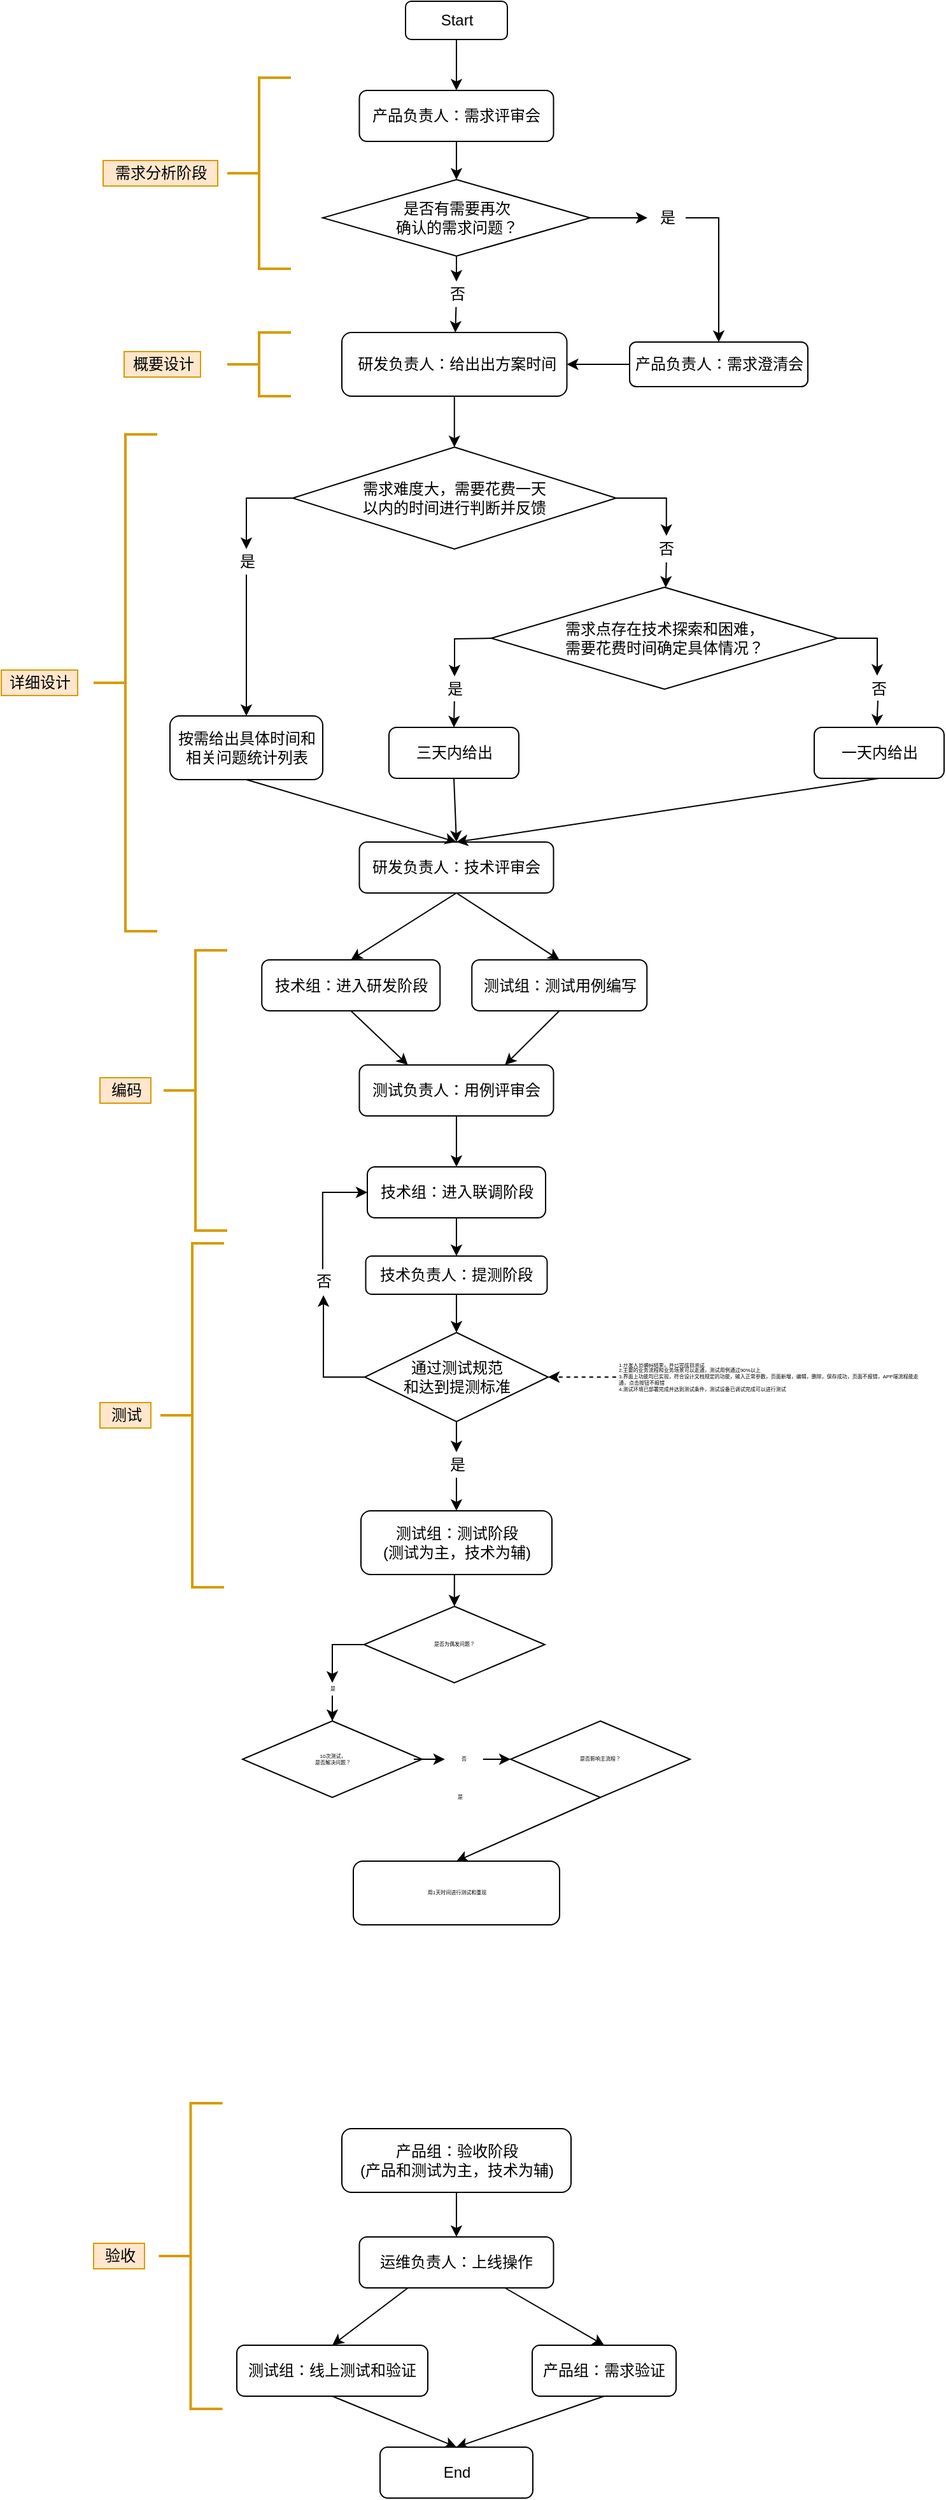 <mxfile version="14.0.1" type="github">
  <diagram id="TA-FUFab7nw_JOYcnHtT" name="第 1 页">
    <mxGraphModel dx="813" dy="435" grid="1" gridSize="10" guides="1" tooltips="1" connect="1" arrows="1" fold="1" page="1" pageScale="1" pageWidth="827" pageHeight="1169" math="0" shadow="0">
      <root>
        <mxCell id="0" />
        <mxCell id="1" parent="0" />
        <mxCell id="2TGBst09kyb7uebUgkE0-3" style="edgeStyle=orthogonalEdgeStyle;rounded=0;orthogonalLoop=1;jettySize=auto;html=1;exitX=0.5;exitY=1;exitDx=0;exitDy=0;entryX=0.5;entryY=0;entryDx=0;entryDy=0;" parent="1" source="2TGBst09kyb7uebUgkE0-1" target="2TGBst09kyb7uebUgkE0-2" edge="1">
          <mxGeometry relative="1" as="geometry" />
        </mxCell>
        <mxCell id="2TGBst09kyb7uebUgkE0-1" value="Start" style="rounded=1;whiteSpace=wrap;html=1;" parent="1" vertex="1">
          <mxGeometry x="407.5" y="10" width="80" height="30" as="geometry" />
        </mxCell>
        <mxCell id="hAHhUFIz-8pFZhc0w7Rz-2" style="rounded=0;orthogonalLoop=1;jettySize=auto;html=1;exitX=0.5;exitY=1;exitDx=0;exitDy=0;entryX=0.5;entryY=0;entryDx=0;entryDy=0;" parent="1" source="2TGBst09kyb7uebUgkE0-2" target="hAHhUFIz-8pFZhc0w7Rz-1" edge="1">
          <mxGeometry relative="1" as="geometry" />
        </mxCell>
        <mxCell id="2TGBst09kyb7uebUgkE0-2" value="产品负责人：需求评审会" style="rounded=1;whiteSpace=wrap;html=1;" parent="1" vertex="1">
          <mxGeometry x="371.25" y="80" width="152.5" height="40" as="geometry" />
        </mxCell>
        <mxCell id="hAHhUFIz-8pFZhc0w7Rz-32" style="edgeStyle=none;rounded=0;orthogonalLoop=1;jettySize=auto;html=1;exitX=0;exitY=0.5;exitDx=0;exitDy=0;entryX=1;entryY=0.5;entryDx=0;entryDy=0;" parent="1" source="2TGBst09kyb7uebUgkE0-5" target="hAHhUFIz-8pFZhc0w7Rz-7" edge="1">
          <mxGeometry relative="1" as="geometry" />
        </mxCell>
        <mxCell id="2TGBst09kyb7uebUgkE0-5" value="产品负责人：需求澄清会" style="rounded=1;whiteSpace=wrap;html=1;" parent="1" vertex="1">
          <mxGeometry x="583.5" y="277.5" width="140" height="35" as="geometry" />
        </mxCell>
        <mxCell id="2TGBst09kyb7uebUgkE0-7" value="研发负责人：技术评审会" style="rounded=1;whiteSpace=wrap;html=1;" parent="1" vertex="1">
          <mxGeometry x="371.25" y="670" width="152.5" height="40" as="geometry" />
        </mxCell>
        <mxCell id="2TGBst09kyb7uebUgkE0-15" style="rounded=0;orthogonalLoop=1;jettySize=auto;html=1;exitX=0.5;exitY=1;exitDx=0;exitDy=0;entryX=0.5;entryY=0;entryDx=0;entryDy=0;" parent="1" source="2TGBst09kyb7uebUgkE0-7" target="2TGBst09kyb7uebUgkE0-12" edge="1">
          <mxGeometry relative="1" as="geometry">
            <mxPoint x="446.25" y="820" as="sourcePoint" />
          </mxGeometry>
        </mxCell>
        <mxCell id="2TGBst09kyb7uebUgkE0-16" style="edgeStyle=none;rounded=0;orthogonalLoop=1;jettySize=auto;html=1;exitX=0.5;exitY=1;exitDx=0;exitDy=0;entryX=0.5;entryY=0;entryDx=0;entryDy=0;" parent="1" source="2TGBst09kyb7uebUgkE0-7" target="2TGBst09kyb7uebUgkE0-13" edge="1">
          <mxGeometry relative="1" as="geometry">
            <mxPoint x="446.25" y="820" as="sourcePoint" />
          </mxGeometry>
        </mxCell>
        <mxCell id="2TGBst09kyb7uebUgkE0-18" style="edgeStyle=none;rounded=0;orthogonalLoop=1;jettySize=auto;html=1;exitX=0.5;exitY=1;exitDx=0;exitDy=0;entryX=0.25;entryY=0;entryDx=0;entryDy=0;" parent="1" source="2TGBst09kyb7uebUgkE0-12" target="2TGBst09kyb7uebUgkE0-17" edge="1">
          <mxGeometry relative="1" as="geometry" />
        </mxCell>
        <mxCell id="2TGBst09kyb7uebUgkE0-12" value="技术组：进入研发阶段" style="rounded=1;whiteSpace=wrap;html=1;" parent="1" vertex="1">
          <mxGeometry x="294.62" y="762.5" width="140" height="40" as="geometry" />
        </mxCell>
        <mxCell id="2TGBst09kyb7uebUgkE0-19" style="edgeStyle=none;rounded=0;orthogonalLoop=1;jettySize=auto;html=1;exitX=0.5;exitY=1;exitDx=0;exitDy=0;entryX=0.75;entryY=0;entryDx=0;entryDy=0;" parent="1" source="2TGBst09kyb7uebUgkE0-13" target="2TGBst09kyb7uebUgkE0-17" edge="1">
          <mxGeometry relative="1" as="geometry" />
        </mxCell>
        <mxCell id="2TGBst09kyb7uebUgkE0-13" value="测试组：测试用例编写" style="rounded=1;whiteSpace=wrap;html=1;" parent="1" vertex="1">
          <mxGeometry x="459.62" y="762.5" width="137.5" height="40" as="geometry" />
        </mxCell>
        <mxCell id="2TGBst09kyb7uebUgkE0-21" style="edgeStyle=none;rounded=0;orthogonalLoop=1;jettySize=auto;html=1;exitX=0.5;exitY=1;exitDx=0;exitDy=0;entryX=0.5;entryY=0;entryDx=0;entryDy=0;" parent="1" source="2TGBst09kyb7uebUgkE0-17" target="2TGBst09kyb7uebUgkE0-20" edge="1">
          <mxGeometry relative="1" as="geometry" />
        </mxCell>
        <mxCell id="2TGBst09kyb7uebUgkE0-17" value="测试负责人：用例评审会" style="rounded=1;whiteSpace=wrap;html=1;" parent="1" vertex="1">
          <mxGeometry x="371.25" y="845" width="152.5" height="40" as="geometry" />
        </mxCell>
        <mxCell id="2TGBst09kyb7uebUgkE0-23" style="edgeStyle=none;rounded=0;orthogonalLoop=1;jettySize=auto;html=1;exitX=0.5;exitY=1;exitDx=0;exitDy=0;entryX=0.5;entryY=0;entryDx=0;entryDy=0;" parent="1" source="2TGBst09kyb7uebUgkE0-20" target="2TGBst09kyb7uebUgkE0-22" edge="1">
          <mxGeometry relative="1" as="geometry" />
        </mxCell>
        <mxCell id="2TGBst09kyb7uebUgkE0-20" value="技术组：进入联调阶段" style="rounded=1;whiteSpace=wrap;html=1;" parent="1" vertex="1">
          <mxGeometry x="377.5" y="925" width="140" height="40" as="geometry" />
        </mxCell>
        <mxCell id="2TGBst09kyb7uebUgkE0-25" style="edgeStyle=none;rounded=0;orthogonalLoop=1;jettySize=auto;html=1;exitX=0.5;exitY=1;exitDx=0;exitDy=0;entryX=0.5;entryY=0;entryDx=0;entryDy=0;" parent="1" source="hAHhUFIz-8pFZhc0w7Rz-44" target="2TGBst09kyb7uebUgkE0-24" edge="1">
          <mxGeometry relative="1" as="geometry" />
        </mxCell>
        <mxCell id="2TGBst09kyb7uebUgkE0-22" value="技术负责人：提测阶段" style="rounded=1;whiteSpace=wrap;html=1;" parent="1" vertex="1">
          <mxGeometry x="376.25" y="995" width="142.5" height="30" as="geometry" />
        </mxCell>
        <mxCell id="vPEyHsW2rgMUCKKnFyaP-20" style="edgeStyle=orthogonalEdgeStyle;rounded=0;orthogonalLoop=1;jettySize=auto;html=1;exitX=0.5;exitY=1;exitDx=0;exitDy=0;entryX=0.5;entryY=0;entryDx=0;entryDy=0;fontSize=4;fontColor=#FFB570;" edge="1" parent="1" source="2TGBst09kyb7uebUgkE0-24" target="vPEyHsW2rgMUCKKnFyaP-19">
          <mxGeometry relative="1" as="geometry" />
        </mxCell>
        <mxCell id="2TGBst09kyb7uebUgkE0-24" value="测试组：测试阶段&lt;br&gt;(测试为主，技术为辅)" style="rounded=1;whiteSpace=wrap;html=1;" parent="1" vertex="1">
          <mxGeometry x="372.5" y="1195" width="150" height="50" as="geometry" />
        </mxCell>
        <mxCell id="2TGBst09kyb7uebUgkE0-30" style="edgeStyle=none;rounded=0;orthogonalLoop=1;jettySize=auto;html=1;exitX=0.5;exitY=1;exitDx=0;exitDy=0;entryX=0.5;entryY=0;entryDx=0;entryDy=0;" parent="1" source="2TGBst09kyb7uebUgkE0-26" target="2TGBst09kyb7uebUgkE0-29" edge="1">
          <mxGeometry relative="1" as="geometry" />
        </mxCell>
        <mxCell id="2TGBst09kyb7uebUgkE0-26" value="产品组：验收阶段&lt;br&gt;(产品和测试为主，技术为辅)" style="rounded=1;whiteSpace=wrap;html=1;" parent="1" vertex="1">
          <mxGeometry x="357.5" y="1680" width="180" height="50" as="geometry" />
        </mxCell>
        <mxCell id="2TGBst09kyb7uebUgkE0-33" style="edgeStyle=none;rounded=0;orthogonalLoop=1;jettySize=auto;html=1;exitX=0.25;exitY=1;exitDx=0;exitDy=0;entryX=0.5;entryY=0;entryDx=0;entryDy=0;" parent="1" source="2TGBst09kyb7uebUgkE0-29" target="2TGBst09kyb7uebUgkE0-31" edge="1">
          <mxGeometry relative="1" as="geometry" />
        </mxCell>
        <mxCell id="2TGBst09kyb7uebUgkE0-34" style="edgeStyle=none;rounded=0;orthogonalLoop=1;jettySize=auto;html=1;exitX=0.75;exitY=1;exitDx=0;exitDy=0;entryX=0.5;entryY=0;entryDx=0;entryDy=0;" parent="1" source="2TGBst09kyb7uebUgkE0-29" target="2TGBst09kyb7uebUgkE0-32" edge="1">
          <mxGeometry relative="1" as="geometry" />
        </mxCell>
        <mxCell id="2TGBst09kyb7uebUgkE0-29" value="运维负责人：上线操作" style="rounded=1;whiteSpace=wrap;html=1;" parent="1" vertex="1">
          <mxGeometry x="371.25" y="1765" width="152.5" height="40" as="geometry" />
        </mxCell>
        <mxCell id="2TGBst09kyb7uebUgkE0-36" style="edgeStyle=none;rounded=0;orthogonalLoop=1;jettySize=auto;html=1;exitX=0.5;exitY=1;exitDx=0;exitDy=0;entryX=0.5;entryY=0;entryDx=0;entryDy=0;" parent="1" source="2TGBst09kyb7uebUgkE0-31" target="2TGBst09kyb7uebUgkE0-35" edge="1">
          <mxGeometry relative="1" as="geometry" />
        </mxCell>
        <mxCell id="2TGBst09kyb7uebUgkE0-31" value="测试组：线上测试和验证" style="rounded=1;whiteSpace=wrap;html=1;" parent="1" vertex="1">
          <mxGeometry x="275" y="1850" width="150" height="40" as="geometry" />
        </mxCell>
        <mxCell id="2TGBst09kyb7uebUgkE0-37" style="edgeStyle=none;rounded=0;orthogonalLoop=1;jettySize=auto;html=1;exitX=0.5;exitY=1;exitDx=0;exitDy=0;" parent="1" source="2TGBst09kyb7uebUgkE0-32" edge="1">
          <mxGeometry relative="1" as="geometry">
            <mxPoint x="447.5" y="1930" as="targetPoint" />
          </mxGeometry>
        </mxCell>
        <mxCell id="2TGBst09kyb7uebUgkE0-32" value="产品组：需求验证" style="rounded=1;whiteSpace=wrap;html=1;" parent="1" vertex="1">
          <mxGeometry x="507" y="1850" width="113" height="40" as="geometry" />
        </mxCell>
        <mxCell id="2TGBst09kyb7uebUgkE0-35" value="End" style="rounded=1;whiteSpace=wrap;html=1;" parent="1" vertex="1">
          <mxGeometry x="387.5" y="1930" width="120" height="40" as="geometry" />
        </mxCell>
        <mxCell id="7xkqyvosI3lrS_u9Jpyt-2" value="" style="strokeWidth=2;html=1;shape=mxgraph.flowchart.annotation_2;align=left;labelPosition=right;pointerEvents=1;fillColor=#ffe6cc;strokeColor=#d79b00;" parent="1" vertex="1">
          <mxGeometry x="267.5" y="70" width="50" height="150" as="geometry" />
        </mxCell>
        <mxCell id="7xkqyvosI3lrS_u9Jpyt-3" value="需求分析阶段" style="text;html=1;align=center;verticalAlign=middle;resizable=0;points=[];autosize=1;fillColor=#ffe6cc;strokeColor=#d79b00;" parent="1" vertex="1">
          <mxGeometry x="170" y="135" width="90" height="20" as="geometry" />
        </mxCell>
        <mxCell id="7xkqyvosI3lrS_u9Jpyt-5" value="" style="strokeWidth=2;html=1;shape=mxgraph.flowchart.annotation_2;align=left;labelPosition=right;pointerEvents=1;fillColor=#ffe6cc;strokeColor=#d79b00;" parent="1" vertex="1">
          <mxGeometry x="267.5" y="270" width="50" height="50" as="geometry" />
        </mxCell>
        <mxCell id="7xkqyvosI3lrS_u9Jpyt-6" value="概要设计" style="text;html=1;align=center;verticalAlign=middle;resizable=0;points=[];autosize=1;fillColor=#ffe6cc;strokeColor=#d79b00;" parent="1" vertex="1">
          <mxGeometry x="186.5" y="285" width="60" height="20" as="geometry" />
        </mxCell>
        <mxCell id="7xkqyvosI3lrS_u9Jpyt-8" value="" style="strokeWidth=2;html=1;shape=mxgraph.flowchart.annotation_2;align=left;labelPosition=right;pointerEvents=1;fillColor=#ffe6cc;strokeColor=#d79b00;" parent="1" vertex="1">
          <mxGeometry x="162.5" y="350" width="50" height="390" as="geometry" />
        </mxCell>
        <mxCell id="7xkqyvosI3lrS_u9Jpyt-9" value="详细设计" style="text;html=1;align=center;verticalAlign=middle;resizable=0;points=[];autosize=1;fillColor=#ffe6cc;strokeColor=#d79b00;" parent="1" vertex="1">
          <mxGeometry x="90" y="535" width="60" height="20" as="geometry" />
        </mxCell>
        <mxCell id="hAHhUFIz-8pFZhc0w7Rz-26" style="edgeStyle=none;rounded=0;orthogonalLoop=1;jettySize=auto;html=1;" parent="1" source="hAHhUFIz-8pFZhc0w7Rz-27" target="hAHhUFIz-8pFZhc0w7Rz-7" edge="1">
          <mxGeometry relative="1" as="geometry">
            <mxPoint x="447.5" y="260" as="sourcePoint" />
          </mxGeometry>
        </mxCell>
        <mxCell id="hAHhUFIz-8pFZhc0w7Rz-29" style="edgeStyle=orthogonalEdgeStyle;rounded=0;orthogonalLoop=1;jettySize=auto;html=1;exitX=1;exitY=0.5;exitDx=0;exitDy=0;entryX=0.5;entryY=0;entryDx=0;entryDy=0;" parent="1" source="hAHhUFIz-8pFZhc0w7Rz-30" target="2TGBst09kyb7uebUgkE0-5" edge="1">
          <mxGeometry relative="1" as="geometry" />
        </mxCell>
        <mxCell id="hAHhUFIz-8pFZhc0w7Rz-1" value="是否有需要再次&lt;br&gt;确认的需求问题？" style="rhombus;whiteSpace=wrap;html=1;" parent="1" vertex="1">
          <mxGeometry x="342.5" y="150" width="210" height="60" as="geometry" />
        </mxCell>
        <mxCell id="vPEyHsW2rgMUCKKnFyaP-2" style="rounded=0;orthogonalLoop=1;jettySize=auto;html=1;entryX=0.5;entryY=0;entryDx=0;entryDy=0;" edge="1" parent="1" source="hAHhUFIz-8pFZhc0w7Rz-7" target="vPEyHsW2rgMUCKKnFyaP-1">
          <mxGeometry relative="1" as="geometry" />
        </mxCell>
        <mxCell id="hAHhUFIz-8pFZhc0w7Rz-7" value="&amp;nbsp;研发负责人：给出出方案时间" style="rounded=1;whiteSpace=wrap;html=1;" parent="1" vertex="1">
          <mxGeometry x="357.5" y="270" width="176.75" height="50" as="geometry" />
        </mxCell>
        <mxCell id="hAHhUFIz-8pFZhc0w7Rz-33" style="edgeStyle=none;rounded=0;orthogonalLoop=1;jettySize=auto;html=1;exitX=0.496;exitY=0.976;exitDx=0;exitDy=0;entryX=0.5;entryY=0;entryDx=0;entryDy=0;exitPerimeter=0;" parent="1" source="hAHhUFIz-8pFZhc0w7Rz-34" target="hAHhUFIz-8pFZhc0w7Rz-18" edge="1">
          <mxGeometry relative="1" as="geometry">
            <mxPoint x="602" y="580.0" as="sourcePoint" />
          </mxGeometry>
        </mxCell>
        <mxCell id="hAHhUFIz-8pFZhc0w7Rz-37" style="rounded=0;orthogonalLoop=1;jettySize=auto;html=1;exitX=0.5;exitY=0.952;exitDx=0;exitDy=0;entryX=0.482;entryY=-0.03;entryDx=0;entryDy=0;entryPerimeter=0;exitPerimeter=0;" parent="1" source="hAHhUFIz-8pFZhc0w7Rz-38" target="hAHhUFIz-8pFZhc0w7Rz-19" edge="1">
          <mxGeometry relative="1" as="geometry">
            <mxPoint x="789.12" y="540.9" as="targetPoint" />
          </mxGeometry>
        </mxCell>
        <mxCell id="hAHhUFIz-8pFZhc0w7Rz-9" value="需求点存在技术探索和困难，&lt;br&gt;需要花费时间确定具体情况？" style="rhombus;whiteSpace=wrap;html=1;" parent="1" vertex="1">
          <mxGeometry x="474.87" y="470" width="272" height="80" as="geometry" />
        </mxCell>
        <mxCell id="hAHhUFIz-8pFZhc0w7Rz-40" style="edgeStyle=none;rounded=0;orthogonalLoop=1;jettySize=auto;html=1;exitX=0.5;exitY=1;exitDx=0;exitDy=0;entryX=0.5;entryY=0;entryDx=0;entryDy=0;" parent="1" source="hAHhUFIz-8pFZhc0w7Rz-18" target="2TGBst09kyb7uebUgkE0-7" edge="1">
          <mxGeometry relative="1" as="geometry">
            <mxPoint x="396.115" y="795" as="targetPoint" />
          </mxGeometry>
        </mxCell>
        <mxCell id="hAHhUFIz-8pFZhc0w7Rz-18" value="三天内给出" style="rounded=1;whiteSpace=wrap;html=1;" parent="1" vertex="1">
          <mxGeometry x="394.5" y="580" width="102" height="40" as="geometry" />
        </mxCell>
        <mxCell id="hAHhUFIz-8pFZhc0w7Rz-41" style="edgeStyle=none;rounded=0;orthogonalLoop=1;jettySize=auto;html=1;exitX=0.5;exitY=1;exitDx=0;exitDy=0;entryX=0.5;entryY=0;entryDx=0;entryDy=0;" parent="1" source="hAHhUFIz-8pFZhc0w7Rz-19" target="2TGBst09kyb7uebUgkE0-7" edge="1">
          <mxGeometry relative="1" as="geometry">
            <mxPoint x="447.5" y="795" as="targetPoint" />
          </mxGeometry>
        </mxCell>
        <mxCell id="hAHhUFIz-8pFZhc0w7Rz-19" value="一天内给出" style="rounded=1;whiteSpace=wrap;html=1;" parent="1" vertex="1">
          <mxGeometry x="728.5" y="580" width="102" height="40" as="geometry" />
        </mxCell>
        <mxCell id="hAHhUFIz-8pFZhc0w7Rz-27" value="否" style="text;html=1;align=center;verticalAlign=middle;resizable=0;points=[];autosize=1;" parent="1" vertex="1">
          <mxGeometry x="432.5" y="230" width="30" height="20" as="geometry" />
        </mxCell>
        <mxCell id="hAHhUFIz-8pFZhc0w7Rz-28" style="edgeStyle=none;rounded=0;orthogonalLoop=1;jettySize=auto;html=1;exitX=0.5;exitY=1;exitDx=0;exitDy=0;" parent="1" source="hAHhUFIz-8pFZhc0w7Rz-1" target="hAHhUFIz-8pFZhc0w7Rz-27" edge="1">
          <mxGeometry relative="1" as="geometry">
            <mxPoint x="447.5" y="210" as="sourcePoint" />
            <mxPoint x="447.5" y="260" as="targetPoint" />
          </mxGeometry>
        </mxCell>
        <mxCell id="hAHhUFIz-8pFZhc0w7Rz-30" value="是" style="text;html=1;align=center;verticalAlign=middle;resizable=0;points=[];autosize=1;" parent="1" vertex="1">
          <mxGeometry x="597.5" y="170" width="30" height="20" as="geometry" />
        </mxCell>
        <mxCell id="hAHhUFIz-8pFZhc0w7Rz-31" style="rounded=0;orthogonalLoop=1;jettySize=auto;html=1;exitX=1;exitY=0.5;exitDx=0;exitDy=0;" parent="1" source="hAHhUFIz-8pFZhc0w7Rz-1" target="hAHhUFIz-8pFZhc0w7Rz-30" edge="1">
          <mxGeometry relative="1" as="geometry">
            <mxPoint x="552.5" y="180" as="sourcePoint" />
            <mxPoint x="660" y="275" as="targetPoint" />
          </mxGeometry>
        </mxCell>
        <mxCell id="hAHhUFIz-8pFZhc0w7Rz-34" value="是" style="text;html=1;align=center;verticalAlign=middle;resizable=0;points=[];autosize=1;" parent="1" vertex="1">
          <mxGeometry x="431" y="540" width="30" height="20" as="geometry" />
        </mxCell>
        <mxCell id="hAHhUFIz-8pFZhc0w7Rz-35" style="edgeStyle=orthogonalEdgeStyle;rounded=0;orthogonalLoop=1;jettySize=auto;html=1;entryX=0.5;entryY=0;entryDx=0;entryDy=0;" parent="1" target="hAHhUFIz-8pFZhc0w7Rz-34" edge="1">
          <mxGeometry relative="1" as="geometry">
            <mxPoint x="475" y="510" as="sourcePoint" />
            <mxPoint x="612.5" y="595" as="targetPoint" />
          </mxGeometry>
        </mxCell>
        <mxCell id="hAHhUFIz-8pFZhc0w7Rz-38" value="否" style="text;html=1;align=center;verticalAlign=middle;resizable=0;points=[];autosize=1;" parent="1" vertex="1">
          <mxGeometry x="763.5" y="540" width="30" height="20" as="geometry" />
        </mxCell>
        <mxCell id="hAHhUFIz-8pFZhc0w7Rz-39" style="edgeStyle=orthogonalEdgeStyle;rounded=0;orthogonalLoop=1;jettySize=auto;html=1;exitX=1;exitY=0.5;exitDx=0;exitDy=0;entryX=0.482;entryY=-0.03;entryDx=0;entryDy=0;entryPerimeter=0;" parent="1" source="hAHhUFIz-8pFZhc0w7Rz-9" target="hAHhUFIz-8pFZhc0w7Rz-38" edge="1">
          <mxGeometry relative="1" as="geometry">
            <mxPoint x="748.5" y="510" as="sourcePoint" />
            <mxPoint x="788.164" y="608.8" as="targetPoint" />
            <Array as="points" />
          </mxGeometry>
        </mxCell>
        <mxCell id="vPEyHsW2rgMUCKKnFyaP-13" style="rounded=0;orthogonalLoop=1;jettySize=auto;html=1;exitX=0.498;exitY=0.01;exitDx=0;exitDy=0;entryX=0;entryY=0.5;entryDx=0;entryDy=0;exitPerimeter=0;edgeStyle=orthogonalEdgeStyle;" edge="1" parent="1" source="vPEyHsW2rgMUCKKnFyaP-14" target="2TGBst09kyb7uebUgkE0-20">
          <mxGeometry relative="1" as="geometry" />
        </mxCell>
        <mxCell id="vPEyHsW2rgMUCKKnFyaP-16" style="edgeStyle=orthogonalEdgeStyle;rounded=0;orthogonalLoop=1;jettySize=auto;html=1;exitX=0;exitY=0.5;exitDx=0;exitDy=0;entryX=0.518;entryY=1.039;entryDx=0;entryDy=0;entryPerimeter=0;" edge="1" parent="1" source="hAHhUFIz-8pFZhc0w7Rz-42" target="vPEyHsW2rgMUCKKnFyaP-14">
          <mxGeometry relative="1" as="geometry" />
        </mxCell>
        <mxCell id="hAHhUFIz-8pFZhc0w7Rz-42" value="通过测试规范&lt;br&gt;和达到提测标准" style="rhombus;whiteSpace=wrap;html=1;rounded=0;" parent="1" vertex="1">
          <mxGeometry x="375.5" y="1055" width="144" height="70" as="geometry" />
        </mxCell>
        <mxCell id="hAHhUFIz-8pFZhc0w7Rz-43" style="edgeStyle=none;rounded=0;orthogonalLoop=1;jettySize=auto;html=1;exitX=0.5;exitY=1;exitDx=0;exitDy=0;entryX=0.5;entryY=0;entryDx=0;entryDy=0;" parent="1" source="2TGBst09kyb7uebUgkE0-22" target="hAHhUFIz-8pFZhc0w7Rz-42" edge="1">
          <mxGeometry relative="1" as="geometry">
            <mxPoint x="447.5" y="1025" as="sourcePoint" />
            <mxPoint x="447.5" y="1175" as="targetPoint" />
          </mxGeometry>
        </mxCell>
        <mxCell id="hAHhUFIz-8pFZhc0w7Rz-44" value="是" style="text;html=1;align=center;verticalAlign=middle;resizable=0;points=[];autosize=1;" parent="1" vertex="1">
          <mxGeometry x="432.5" y="1149" width="30" height="20" as="geometry" />
        </mxCell>
        <mxCell id="hAHhUFIz-8pFZhc0w7Rz-45" style="edgeStyle=none;rounded=0;orthogonalLoop=1;jettySize=auto;html=1;exitX=0.5;exitY=1;exitDx=0;exitDy=0;entryX=0.5;entryY=0;entryDx=0;entryDy=0;" parent="1" source="hAHhUFIz-8pFZhc0w7Rz-42" target="hAHhUFIz-8pFZhc0w7Rz-44" edge="1">
          <mxGeometry relative="1" as="geometry">
            <mxPoint x="447.5" y="1125" as="sourcePoint" />
            <mxPoint x="447.5" y="1195" as="targetPoint" />
          </mxGeometry>
        </mxCell>
        <mxCell id="hAHhUFIz-8pFZhc0w7Rz-52" value="" style="strokeWidth=2;html=1;shape=mxgraph.flowchart.annotation_2;align=left;labelPosition=right;pointerEvents=1;fillColor=#ffe6cc;strokeColor=#d79b00;" parent="1" vertex="1">
          <mxGeometry x="217.5" y="755" width="50" height="220" as="geometry" />
        </mxCell>
        <mxCell id="hAHhUFIz-8pFZhc0w7Rz-53" value="编码" style="text;html=1;align=center;verticalAlign=middle;resizable=0;points=[];autosize=1;fillColor=#ffe6cc;strokeColor=#d79b00;" parent="1" vertex="1">
          <mxGeometry x="167.5" y="855" width="40" height="20" as="geometry" />
        </mxCell>
        <mxCell id="hAHhUFIz-8pFZhc0w7Rz-54" value="" style="strokeWidth=2;html=1;shape=mxgraph.flowchart.annotation_2;align=left;labelPosition=right;pointerEvents=1;fillColor=#ffe6cc;strokeColor=#d79b00;" parent="1" vertex="1">
          <mxGeometry x="215" y="985" width="50" height="270" as="geometry" />
        </mxCell>
        <mxCell id="hAHhUFIz-8pFZhc0w7Rz-55" value="测试" style="text;html=1;align=center;verticalAlign=middle;resizable=0;points=[];autosize=1;fillColor=#ffe6cc;strokeColor=#d79b00;" parent="1" vertex="1">
          <mxGeometry x="167.5" y="1110" width="40" height="20" as="geometry" />
        </mxCell>
        <mxCell id="hAHhUFIz-8pFZhc0w7Rz-56" value="" style="strokeWidth=2;html=1;shape=mxgraph.flowchart.annotation_2;align=left;labelPosition=right;pointerEvents=1;fillColor=#ffe6cc;strokeColor=#d79b00;" parent="1" vertex="1">
          <mxGeometry x="213.75" y="1660" width="50" height="240" as="geometry" />
        </mxCell>
        <mxCell id="hAHhUFIz-8pFZhc0w7Rz-57" value="验收" style="text;html=1;align=center;verticalAlign=middle;resizable=0;points=[];autosize=1;fillColor=#ffe6cc;strokeColor=#d79b00;" parent="1" vertex="1">
          <mxGeometry x="162.5" y="1770" width="40" height="20" as="geometry" />
        </mxCell>
        <mxCell id="vPEyHsW2rgMUCKKnFyaP-5" style="edgeStyle=orthogonalEdgeStyle;rounded=0;orthogonalLoop=1;jettySize=auto;html=1;exitX=0.5;exitY=1;exitDx=0;exitDy=0;exitPerimeter=0;" edge="1" parent="1" source="vPEyHsW2rgMUCKKnFyaP-6" target="vPEyHsW2rgMUCKKnFyaP-3">
          <mxGeometry relative="1" as="geometry" />
        </mxCell>
        <mxCell id="vPEyHsW2rgMUCKKnFyaP-8" style="rounded=0;orthogonalLoop=1;jettySize=auto;html=1;exitX=0.509;exitY=1.025;exitDx=0;exitDy=0;exitPerimeter=0;" edge="1" parent="1" source="vPEyHsW2rgMUCKKnFyaP-9" target="hAHhUFIz-8pFZhc0w7Rz-9">
          <mxGeometry relative="1" as="geometry" />
        </mxCell>
        <mxCell id="vPEyHsW2rgMUCKKnFyaP-1" value="需求难度大，需要花费一天&lt;br&gt;以内的时间进行判断并反馈" style="rhombus;whiteSpace=wrap;html=1;" vertex="1" parent="1">
          <mxGeometry x="318.88" y="360" width="254" height="80" as="geometry" />
        </mxCell>
        <mxCell id="vPEyHsW2rgMUCKKnFyaP-12" style="edgeStyle=none;rounded=0;orthogonalLoop=1;jettySize=auto;html=1;exitX=0.5;exitY=1;exitDx=0;exitDy=0;entryX=0.5;entryY=0;entryDx=0;entryDy=0;" edge="1" parent="1" source="vPEyHsW2rgMUCKKnFyaP-3" target="2TGBst09kyb7uebUgkE0-7">
          <mxGeometry relative="1" as="geometry" />
        </mxCell>
        <mxCell id="vPEyHsW2rgMUCKKnFyaP-3" value="按需给出具体时间和相关问题统计列表" style="rounded=1;whiteSpace=wrap;html=1;" vertex="1" parent="1">
          <mxGeometry x="222.5" y="571" width="120" height="50" as="geometry" />
        </mxCell>
        <mxCell id="vPEyHsW2rgMUCKKnFyaP-6" value="是" style="text;html=1;align=center;verticalAlign=middle;resizable=0;points=[];autosize=1;" vertex="1" parent="1">
          <mxGeometry x="267.5" y="440" width="30" height="20" as="geometry" />
        </mxCell>
        <mxCell id="vPEyHsW2rgMUCKKnFyaP-7" style="rounded=0;orthogonalLoop=1;jettySize=auto;html=1;exitX=0;exitY=0.5;exitDx=0;exitDy=0;entryX=0.5;entryY=0;entryDx=0;entryDy=0;entryPerimeter=0;edgeStyle=orthogonalEdgeStyle;" edge="1" parent="1" source="vPEyHsW2rgMUCKKnFyaP-1" target="vPEyHsW2rgMUCKKnFyaP-6">
          <mxGeometry relative="1" as="geometry">
            <mxPoint x="318.88" y="400" as="sourcePoint" />
            <mxPoint x="289.5" y="510" as="targetPoint" />
          </mxGeometry>
        </mxCell>
        <mxCell id="vPEyHsW2rgMUCKKnFyaP-9" value="否" style="text;html=1;align=center;verticalAlign=middle;resizable=0;points=[];autosize=1;" vertex="1" parent="1">
          <mxGeometry x="597.12" y="430" width="30" height="20" as="geometry" />
        </mxCell>
        <mxCell id="vPEyHsW2rgMUCKKnFyaP-10" style="edgeStyle=orthogonalEdgeStyle;rounded=0;orthogonalLoop=1;jettySize=auto;html=1;exitX=1;exitY=0.5;exitDx=0;exitDy=0;entryX=0.509;entryY=-0.017;entryDx=0;entryDy=0;entryPerimeter=0;" edge="1" parent="1" source="vPEyHsW2rgMUCKKnFyaP-1" target="vPEyHsW2rgMUCKKnFyaP-9">
          <mxGeometry relative="1" as="geometry">
            <mxPoint x="572.88" y="400.0" as="sourcePoint" />
            <mxPoint x="610.889" y="470.006" as="targetPoint" />
          </mxGeometry>
        </mxCell>
        <mxCell id="vPEyHsW2rgMUCKKnFyaP-14" value="否" style="text;html=1;align=center;verticalAlign=middle;resizable=0;points=[];autosize=1;" vertex="1" parent="1">
          <mxGeometry x="327.5" y="1005" width="30" height="20" as="geometry" />
        </mxCell>
        <mxCell id="vPEyHsW2rgMUCKKnFyaP-18" style="edgeStyle=orthogonalEdgeStyle;rounded=0;orthogonalLoop=1;jettySize=auto;html=1;entryX=1;entryY=0.5;entryDx=0;entryDy=0;fontSize=4;fontColor=#FFB570;dashed=1;" edge="1" parent="1" source="vPEyHsW2rgMUCKKnFyaP-17" target="hAHhUFIz-8pFZhc0w7Rz-42">
          <mxGeometry relative="1" as="geometry" />
        </mxCell>
        <mxCell id="vPEyHsW2rgMUCKKnFyaP-17" value="&lt;div style=&quot;font-size: 4px;&quot;&gt;1.开发人员编码结束，并已完成自测试&lt;/div&gt;&lt;div style=&quot;font-size: 4px;&quot;&gt;2.主要的业务流程和业务场景可以走通，测试用例通过90%以上&lt;/div&gt;&lt;div style=&quot;font-size: 4px;&quot;&gt;3.界面上功能均已实现，符合设计文档规定的功能，输入正常参数，页面新增，编辑，删除，保存成功，页面不报错，APP端流程能走通，点击按钮不报错&lt;/div&gt;&lt;div style=&quot;font-size: 4px;&quot;&gt;4.测试环境已部署完成并达到测试条件，测试设备已调试完成可以进行测试&lt;/div&gt;" style="text;strokeColor=none;fillColor=none;html=1;whiteSpace=wrap;verticalAlign=middle;overflow=hidden;fontSize=4;" vertex="1" parent="1">
          <mxGeometry x="572.88" y="1020" width="239.88" height="140" as="geometry" />
        </mxCell>
        <mxCell id="vPEyHsW2rgMUCKKnFyaP-25" style="edgeStyle=orthogonalEdgeStyle;rounded=0;orthogonalLoop=1;jettySize=auto;html=1;fontSize=4;fontColor=#FFB570;exitX=0.5;exitY=1;exitDx=0;exitDy=0;exitPerimeter=0;" edge="1" parent="1" source="vPEyHsW2rgMUCKKnFyaP-26" target="vPEyHsW2rgMUCKKnFyaP-23">
          <mxGeometry relative="1" as="geometry" />
        </mxCell>
        <mxCell id="vPEyHsW2rgMUCKKnFyaP-19" value="&lt;font color=&quot;#000000&quot;&gt;是否为偶发问题？&lt;/font&gt;" style="rhombus;whiteSpace=wrap;html=1;fontSize=4;fontColor=#FFB570;" vertex="1" parent="1">
          <mxGeometry x="374.88" y="1270" width="142" height="60" as="geometry" />
        </mxCell>
        <mxCell id="vPEyHsW2rgMUCKKnFyaP-30" style="edgeStyle=orthogonalEdgeStyle;rounded=0;orthogonalLoop=1;jettySize=auto;html=1;entryX=0;entryY=0.5;entryDx=0;entryDy=0;fontSize=4;fontColor=#FFB570;" edge="1" parent="1" source="vPEyHsW2rgMUCKKnFyaP-31" target="vPEyHsW2rgMUCKKnFyaP-24">
          <mxGeometry relative="1" as="geometry" />
        </mxCell>
        <mxCell id="vPEyHsW2rgMUCKKnFyaP-23" value="&lt;font color=&quot;#000000&quot;&gt;10次测试，&lt;br&gt;是否解决问题？&lt;/font&gt;" style="rhombus;whiteSpace=wrap;html=1;fontSize=4;fontColor=#FFB570;" vertex="1" parent="1">
          <mxGeometry x="279.5" y="1360" width="141" height="60" as="geometry" />
        </mxCell>
        <mxCell id="vPEyHsW2rgMUCKKnFyaP-34" style="rounded=0;orthogonalLoop=1;jettySize=auto;html=1;exitX=0.5;exitY=1;exitDx=0;exitDy=0;entryX=0.5;entryY=0;entryDx=0;entryDy=0;fontSize=4;fontColor=#FFB570;" edge="1" parent="1" source="vPEyHsW2rgMUCKKnFyaP-24" target="vPEyHsW2rgMUCKKnFyaP-33">
          <mxGeometry relative="1" as="geometry" />
        </mxCell>
        <mxCell id="vPEyHsW2rgMUCKKnFyaP-24" value="&lt;font color=&quot;#000000&quot;&gt;是否影响主流程？&lt;/font&gt;" style="rhombus;whiteSpace=wrap;html=1;fontSize=4;fontColor=#FFB570;" vertex="1" parent="1">
          <mxGeometry x="490" y="1360" width="141" height="60" as="geometry" />
        </mxCell>
        <mxCell id="vPEyHsW2rgMUCKKnFyaP-26" value="&lt;font color=&quot;#000000&quot;&gt;是&lt;/font&gt;" style="text;html=1;align=center;verticalAlign=middle;resizable=0;points=[];autosize=1;fontSize=4;fontColor=#FFB570;" vertex="1" parent="1">
          <mxGeometry x="335" y="1330" width="30" height="10" as="geometry" />
        </mxCell>
        <mxCell id="vPEyHsW2rgMUCKKnFyaP-29" style="edgeStyle=orthogonalEdgeStyle;rounded=0;orthogonalLoop=1;jettySize=auto;html=1;fontSize=4;fontColor=#FFB570;exitX=0;exitY=0.5;exitDx=0;exitDy=0;entryX=0.5;entryY=0;entryDx=0;entryDy=0;entryPerimeter=0;" edge="1" parent="1" source="vPEyHsW2rgMUCKKnFyaP-19" target="vPEyHsW2rgMUCKKnFyaP-26">
          <mxGeometry relative="1" as="geometry">
            <mxPoint x="374.88" y="1300" as="sourcePoint" />
            <mxPoint x="355" y="1330" as="targetPoint" />
          </mxGeometry>
        </mxCell>
        <mxCell id="vPEyHsW2rgMUCKKnFyaP-31" value="&lt;font color=&quot;#000000&quot;&gt;否&lt;/font&gt;" style="text;html=1;align=center;verticalAlign=middle;resizable=0;points=[];autosize=1;fontSize=4;fontColor=#FFB570;" vertex="1" parent="1">
          <mxGeometry x="438.37" y="1385" width="30" height="10" as="geometry" />
        </mxCell>
        <mxCell id="vPEyHsW2rgMUCKKnFyaP-32" style="edgeStyle=orthogonalEdgeStyle;rounded=0;orthogonalLoop=1;jettySize=auto;html=1;entryX=0;entryY=0.5;entryDx=0;entryDy=0;fontSize=4;fontColor=#FFB570;" edge="1" parent="1" target="vPEyHsW2rgMUCKKnFyaP-31">
          <mxGeometry relative="1" as="geometry">
            <mxPoint x="414" y="1390" as="sourcePoint" />
            <mxPoint x="501" y="1390" as="targetPoint" />
          </mxGeometry>
        </mxCell>
        <mxCell id="vPEyHsW2rgMUCKKnFyaP-33" value="&lt;font color=&quot;#000000&quot;&gt;用1天时间进行测试和重现&lt;/font&gt;" style="rounded=1;whiteSpace=wrap;html=1;fontSize=4;fontColor=#FFB570;" vertex="1" parent="1">
          <mxGeometry x="366.5" y="1470" width="162" height="50" as="geometry" />
        </mxCell>
        <mxCell id="vPEyHsW2rgMUCKKnFyaP-35" value="&lt;font color=&quot;#000000&quot;&gt;是&lt;/font&gt;" style="text;html=1;align=center;verticalAlign=middle;resizable=0;points=[];autosize=1;fontSize=4;fontColor=#FFB570;" vertex="1" parent="1">
          <mxGeometry x="435" y="1415" width="30" height="10" as="geometry" />
        </mxCell>
      </root>
    </mxGraphModel>
  </diagram>
</mxfile>
